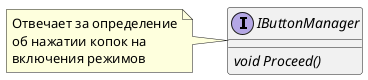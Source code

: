 @startuml
'https://plantuml.com/class-diagram

!startsub IButtonManagerSub

interface IButtonManager
{
    {abstract} void Proceed()
}

!endsub

note left of IButtonManager
  Отвечает за определение
  об нажатии копок на
  включения режимов
end note

@enduml